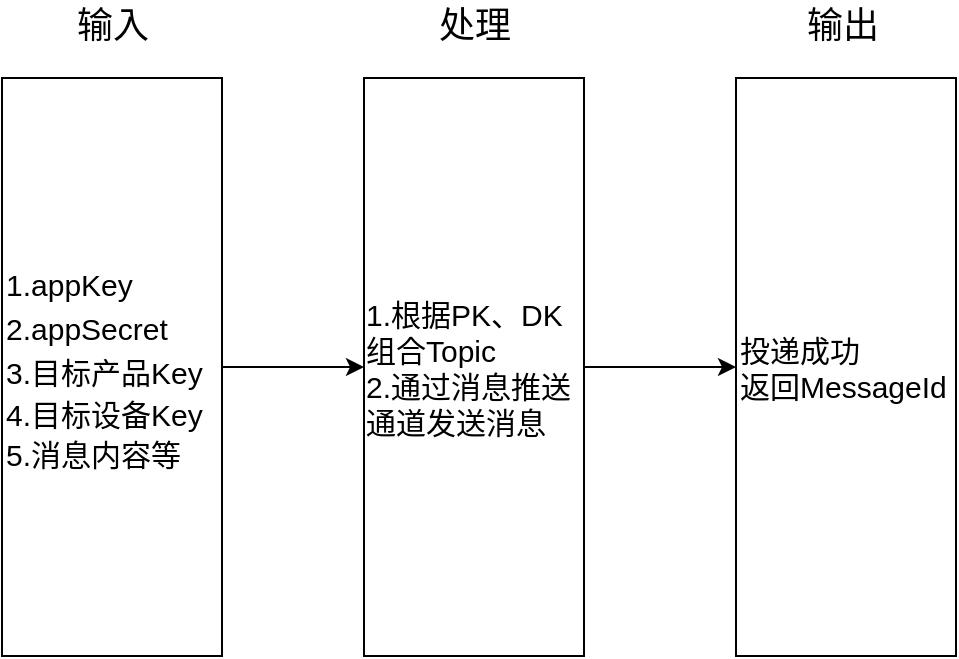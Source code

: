 <mxfile version="14.2.9" type="github">
  <diagram id="_mmYcuLPKxqucfqkDeL-" name="第 1 页">
    <mxGraphModel dx="1660" dy="74" grid="0" gridSize="10" guides="1" tooltips="1" connect="1" arrows="1" fold="1" page="0" pageScale="1" pageWidth="827" pageHeight="1169" math="0" shadow="0">
      <root>
        <mxCell id="0" />
        <mxCell id="1" parent="0" />
        <mxCell id="4sm-s9cK6xc216KGJauF-1" value="" style="group" vertex="1" connectable="0" parent="1">
          <mxGeometry x="-591" y="551" width="477" height="328" as="geometry" />
        </mxCell>
        <mxCell id="4sm-s9cK6xc216KGJauF-2" value="" style="group" vertex="1" connectable="0" parent="4sm-s9cK6xc216KGJauF-1">
          <mxGeometry x="367" width="110" height="328" as="geometry" />
        </mxCell>
        <mxCell id="4sm-s9cK6xc216KGJauF-3" value="投递成功&lt;br&gt;返回MessageId" style="rounded=0;whiteSpace=wrap;html=1;fontSize=15;align=left;" vertex="1" parent="4sm-s9cK6xc216KGJauF-2">
          <mxGeometry y="39" width="110" height="289" as="geometry" />
        </mxCell>
        <mxCell id="4sm-s9cK6xc216KGJauF-4" value="输出" style="text;html=1;align=center;verticalAlign=middle;resizable=0;points=[];autosize=1;fontSize=18;" vertex="1" parent="4sm-s9cK6xc216KGJauF-2">
          <mxGeometry x="30" width="46" height="26" as="geometry" />
        </mxCell>
        <mxCell id="4sm-s9cK6xc216KGJauF-5" value="" style="group" vertex="1" connectable="0" parent="4sm-s9cK6xc216KGJauF-1">
          <mxGeometry x="181" width="110" height="328" as="geometry" />
        </mxCell>
        <mxCell id="4sm-s9cK6xc216KGJauF-6" value="&lt;div style=&quot;text-align: left&quot;&gt;&lt;span&gt;1.根据PK、DK组合Topic&lt;/span&gt;&lt;/div&gt;&lt;font style=&quot;font-size: 15px&quot;&gt;&lt;div style=&quot;text-align: left&quot;&gt;&lt;span&gt;2.通过消息推送通道发送消息&lt;/span&gt;&lt;/div&gt;&lt;/font&gt;" style="rounded=0;whiteSpace=wrap;html=1;fontSize=15;" vertex="1" parent="4sm-s9cK6xc216KGJauF-5">
          <mxGeometry y="39" width="110" height="289" as="geometry" />
        </mxCell>
        <mxCell id="4sm-s9cK6xc216KGJauF-7" value="处理" style="text;html=1;align=center;verticalAlign=middle;resizable=0;points=[];autosize=1;fontSize=18;" vertex="1" parent="4sm-s9cK6xc216KGJauF-5">
          <mxGeometry x="32" width="46" height="26" as="geometry" />
        </mxCell>
        <mxCell id="4sm-s9cK6xc216KGJauF-8" value="" style="group" vertex="1" connectable="0" parent="4sm-s9cK6xc216KGJauF-1">
          <mxGeometry width="110" height="328" as="geometry" />
        </mxCell>
        <mxCell id="4sm-s9cK6xc216KGJauF-9" value="&lt;font style=&quot;font-size: 15px&quot;&gt;1.appKey&lt;br&gt;2.appSecret&lt;br&gt;3.目标产品Key&lt;br&gt;4.目标设备Key&lt;br&gt;&lt;div&gt;&lt;span&gt;5.消息内容等&lt;/span&gt;&lt;/div&gt;&lt;/font&gt;" style="rounded=0;whiteSpace=wrap;html=1;fontSize=18;align=left;" vertex="1" parent="4sm-s9cK6xc216KGJauF-8">
          <mxGeometry y="39" width="110" height="289" as="geometry" />
        </mxCell>
        <mxCell id="4sm-s9cK6xc216KGJauF-10" value="输入" style="text;html=1;align=center;verticalAlign=middle;resizable=0;points=[];autosize=1;fontSize=18;" vertex="1" parent="4sm-s9cK6xc216KGJauF-8">
          <mxGeometry x="32" width="46" height="26" as="geometry" />
        </mxCell>
        <mxCell id="4sm-s9cK6xc216KGJauF-11" value="" style="endArrow=classic;html=1;fontSize=18;exitX=1;exitY=0.5;exitDx=0;exitDy=0;" edge="1" parent="4sm-s9cK6xc216KGJauF-1" source="4sm-s9cK6xc216KGJauF-9" target="4sm-s9cK6xc216KGJauF-6">
          <mxGeometry width="50" height="50" relative="1" as="geometry">
            <mxPoint x="288" y="174" as="sourcePoint" />
            <mxPoint x="338" y="124" as="targetPoint" />
          </mxGeometry>
        </mxCell>
        <mxCell id="4sm-s9cK6xc216KGJauF-12" style="edgeStyle=orthogonalEdgeStyle;rounded=0;orthogonalLoop=1;jettySize=auto;html=1;exitX=1;exitY=0.5;exitDx=0;exitDy=0;entryX=0;entryY=0.5;entryDx=0;entryDy=0;endArrow=classic;endFill=1;fontSize=18;" edge="1" parent="4sm-s9cK6xc216KGJauF-1" source="4sm-s9cK6xc216KGJauF-6" target="4sm-s9cK6xc216KGJauF-3">
          <mxGeometry relative="1" as="geometry" />
        </mxCell>
      </root>
    </mxGraphModel>
  </diagram>
</mxfile>
